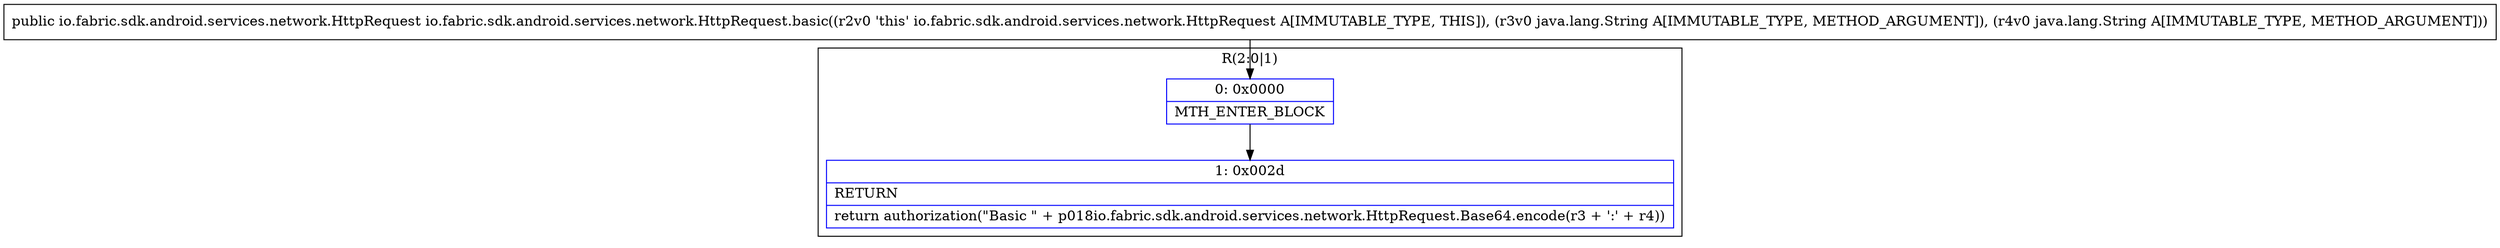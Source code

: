 digraph "CFG forio.fabric.sdk.android.services.network.HttpRequest.basic(Ljava\/lang\/String;Ljava\/lang\/String;)Lio\/fabric\/sdk\/android\/services\/network\/HttpRequest;" {
subgraph cluster_Region_50724415 {
label = "R(2:0|1)";
node [shape=record,color=blue];
Node_0 [shape=record,label="{0\:\ 0x0000|MTH_ENTER_BLOCK\l}"];
Node_1 [shape=record,label="{1\:\ 0x002d|RETURN\l|return authorization(\"Basic \" + p018io.fabric.sdk.android.services.network.HttpRequest.Base64.encode(r3 + ':' + r4))\l}"];
}
MethodNode[shape=record,label="{public io.fabric.sdk.android.services.network.HttpRequest io.fabric.sdk.android.services.network.HttpRequest.basic((r2v0 'this' io.fabric.sdk.android.services.network.HttpRequest A[IMMUTABLE_TYPE, THIS]), (r3v0 java.lang.String A[IMMUTABLE_TYPE, METHOD_ARGUMENT]), (r4v0 java.lang.String A[IMMUTABLE_TYPE, METHOD_ARGUMENT])) }"];
MethodNode -> Node_0;
Node_0 -> Node_1;
}

